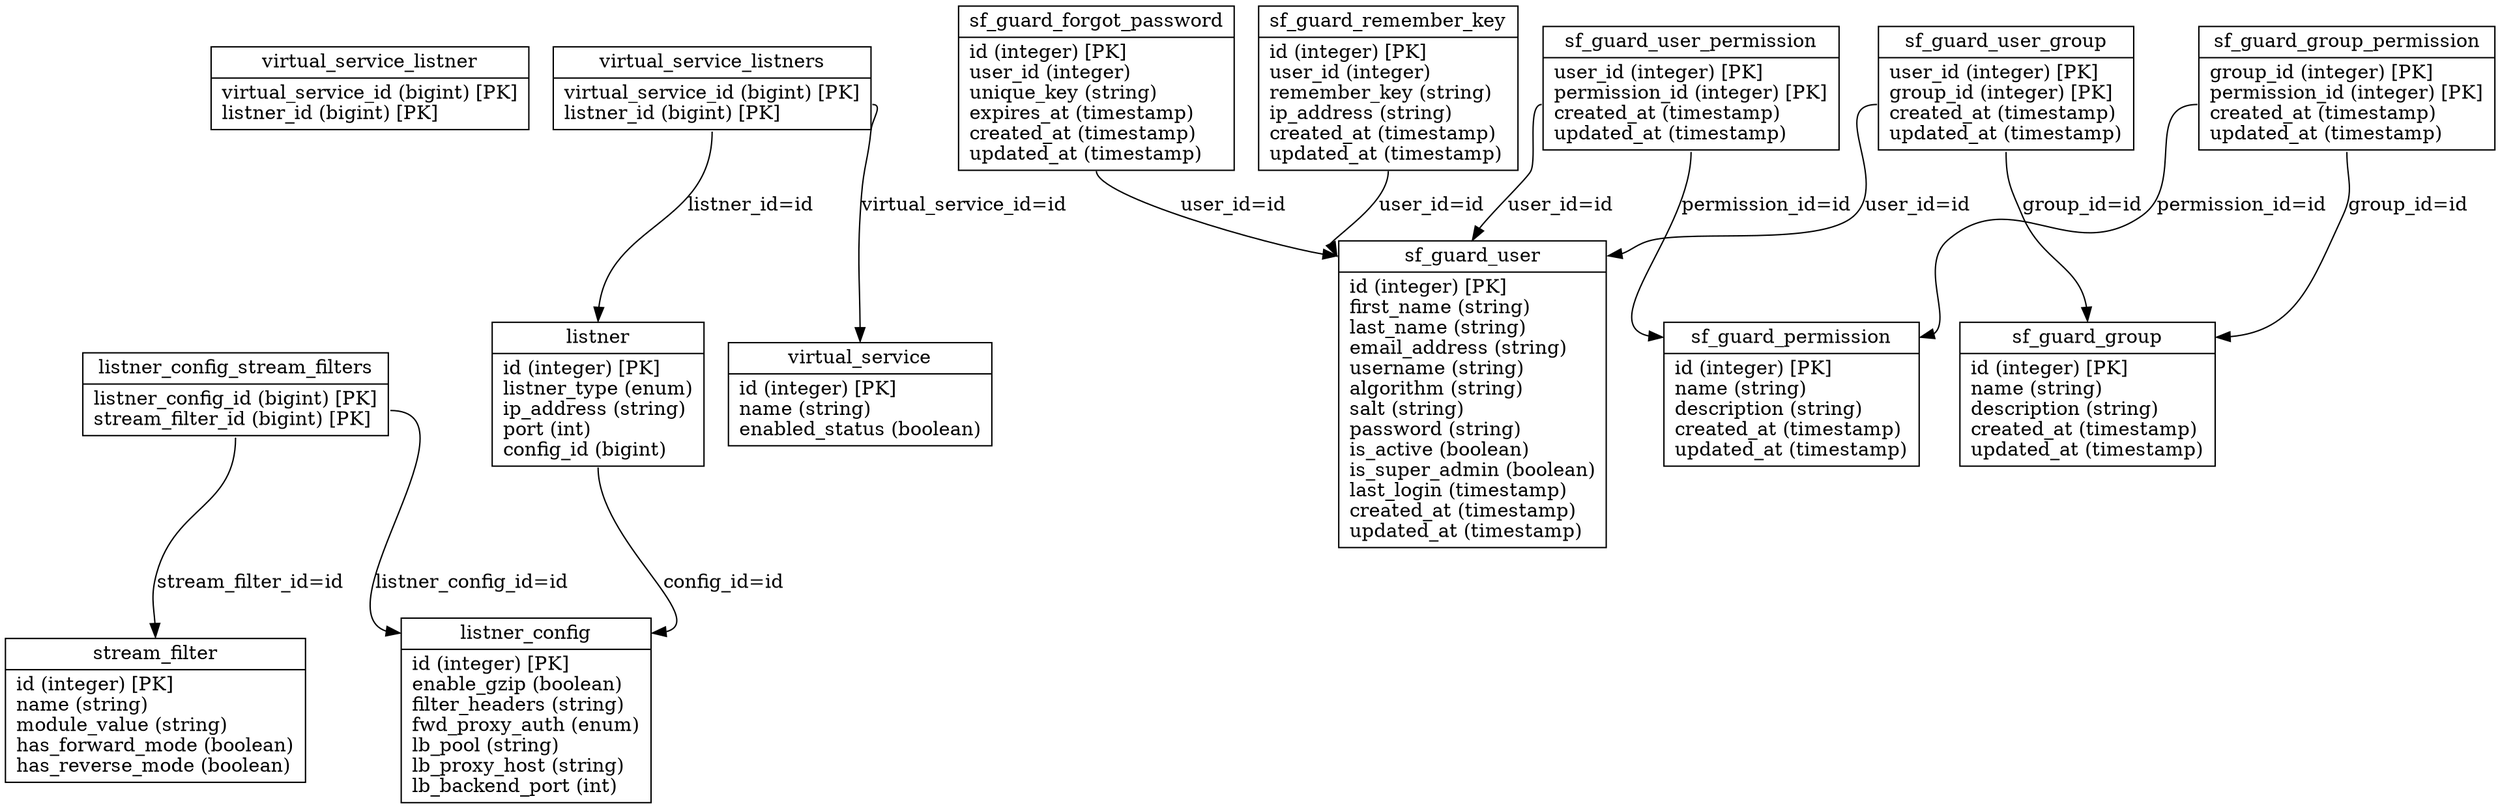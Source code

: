 digraph G {
	edge [ len=2 labeldistance=2 ];
	overlap=false;
	splines=true;

	nodevirtual_service_listner [
		label="{<table>virtual_service_listner|<cols>virtual_service_id (bigint) [PK]\llistner_id (bigint) [PK]\l}",
		shape=record ];
	nodelistner_config [
		label="{<table>listner_config|<cols>id (integer) [PK]\lenable_gzip (boolean)\lfilter_headers (string)\lfwd_proxy_auth (enum)\llb_pool (string)\llb_proxy_host (string)\llb_backend_port (int)\l}",
		shape=record ];
	nodestream_filter [
		label="{<table>stream_filter|<cols>id (integer) [PK]\lname (string)\lmodule_value (string)\lhas_forward_mode (boolean)\lhas_reverse_mode (boolean)\l}",
		shape=record ];
	nodevirtual_service_listners [
		label="{<table>virtual_service_listners|<cols>virtual_service_id (bigint) [PK]\llistner_id (bigint) [PK]\l}",
		shape=record ];
	nodelistner_config_stream_filters [
		label="{<table>listner_config_stream_filters|<cols>listner_config_id (bigint) [PK]\lstream_filter_id (bigint) [PK]\l}",
		shape=record ];
	nodesf_guard_forgot_password [
		label="{<table>sf_guard_forgot_password|<cols>id (integer) [PK]\luser_id (integer)\lunique_key (string)\lexpires_at (timestamp)\lcreated_at (timestamp)\lupdated_at (timestamp)\l}",
		shape=record ];
	nodesf_guard_user_permission [
		label="{<table>sf_guard_user_permission|<cols>user_id (integer) [PK]\lpermission_id (integer) [PK]\lcreated_at (timestamp)\lupdated_at (timestamp)\l}",
		shape=record ];
	nodesf_guard_permission [
		label="{<table>sf_guard_permission|<cols>id (integer) [PK]\lname (string)\ldescription (string)\lcreated_at (timestamp)\lupdated_at (timestamp)\l}",
		shape=record ];
	nodesf_guard_group_permission [
		label="{<table>sf_guard_group_permission|<cols>group_id (integer) [PK]\lpermission_id (integer) [PK]\lcreated_at (timestamp)\lupdated_at (timestamp)\l}",
		shape=record ];
	nodesf_guard_remember_key [
		label="{<table>sf_guard_remember_key|<cols>id (integer) [PK]\luser_id (integer)\lremember_key (string)\lip_address (string)\lcreated_at (timestamp)\lupdated_at (timestamp)\l}",
		shape=record ];
	nodesf_guard_user [
		label="{<table>sf_guard_user|<cols>id (integer) [PK]\lfirst_name (string)\llast_name (string)\lemail_address (string)\lusername (string)\lalgorithm (string)\lsalt (string)\lpassword (string)\lis_active (boolean)\lis_super_admin (boolean)\llast_login (timestamp)\lcreated_at (timestamp)\lupdated_at (timestamp)\l}",
		shape=record ];
	nodesf_guard_group [
		label="{<table>sf_guard_group|<cols>id (integer) [PK]\lname (string)\ldescription (string)\lcreated_at (timestamp)\lupdated_at (timestamp)\l}",
		shape=record ];
	nodesf_guard_user_group [
		label="{<table>sf_guard_user_group|<cols>user_id (integer) [PK]\lgroup_id (integer) [PK]\lcreated_at (timestamp)\lupdated_at (timestamp)\l}",
		shape=record ];
	nodelistner [
		label="{<table>listner|<cols>id (integer) [PK]\llistner_type (enum)\lip_address (string)\lport (int)\lconfig_id (bigint)\l}",
		shape=record ];
	nodevirtual_service [
		label="{<table>virtual_service|<cols>id (integer) [PK]\lname (string)\lenabled_status (boolean)\l}",
		shape=record ];

	nodevirtual_service_listners:cols -> nodevirtual_service:table [
		label="virtual_service_id=id"];
	nodevirtual_service_listners:cols -> nodelistner:table [
		label="listner_id=id"];
	nodelistner_config_stream_filters:cols -> nodelistner_config:table [
		label="listner_config_id=id"];
	nodelistner_config_stream_filters:cols -> nodestream_filter:table [
		label="stream_filter_id=id"];
	nodesf_guard_forgot_password:cols -> nodesf_guard_user:table [
		label="user_id=id"];
	nodesf_guard_user_permission:cols -> nodesf_guard_user:table [
		label="user_id=id"];
	nodesf_guard_user_permission:cols -> nodesf_guard_permission:table [
		label="permission_id=id"];
	nodesf_guard_group_permission:cols -> nodesf_guard_group:table [
		label="group_id=id"];
	nodesf_guard_group_permission:cols -> nodesf_guard_permission:table [
		label="permission_id=id"];
	nodesf_guard_remember_key:cols -> nodesf_guard_user:table [
		label="user_id=id"];
	nodesf_guard_user_group:cols -> nodesf_guard_user:table [
		label="user_id=id"];
	nodesf_guard_user_group:cols -> nodesf_guard_group:table [
		label="group_id=id"];
	nodelistner:cols -> nodelistner_config:table [
		label="config_id=id"];
}